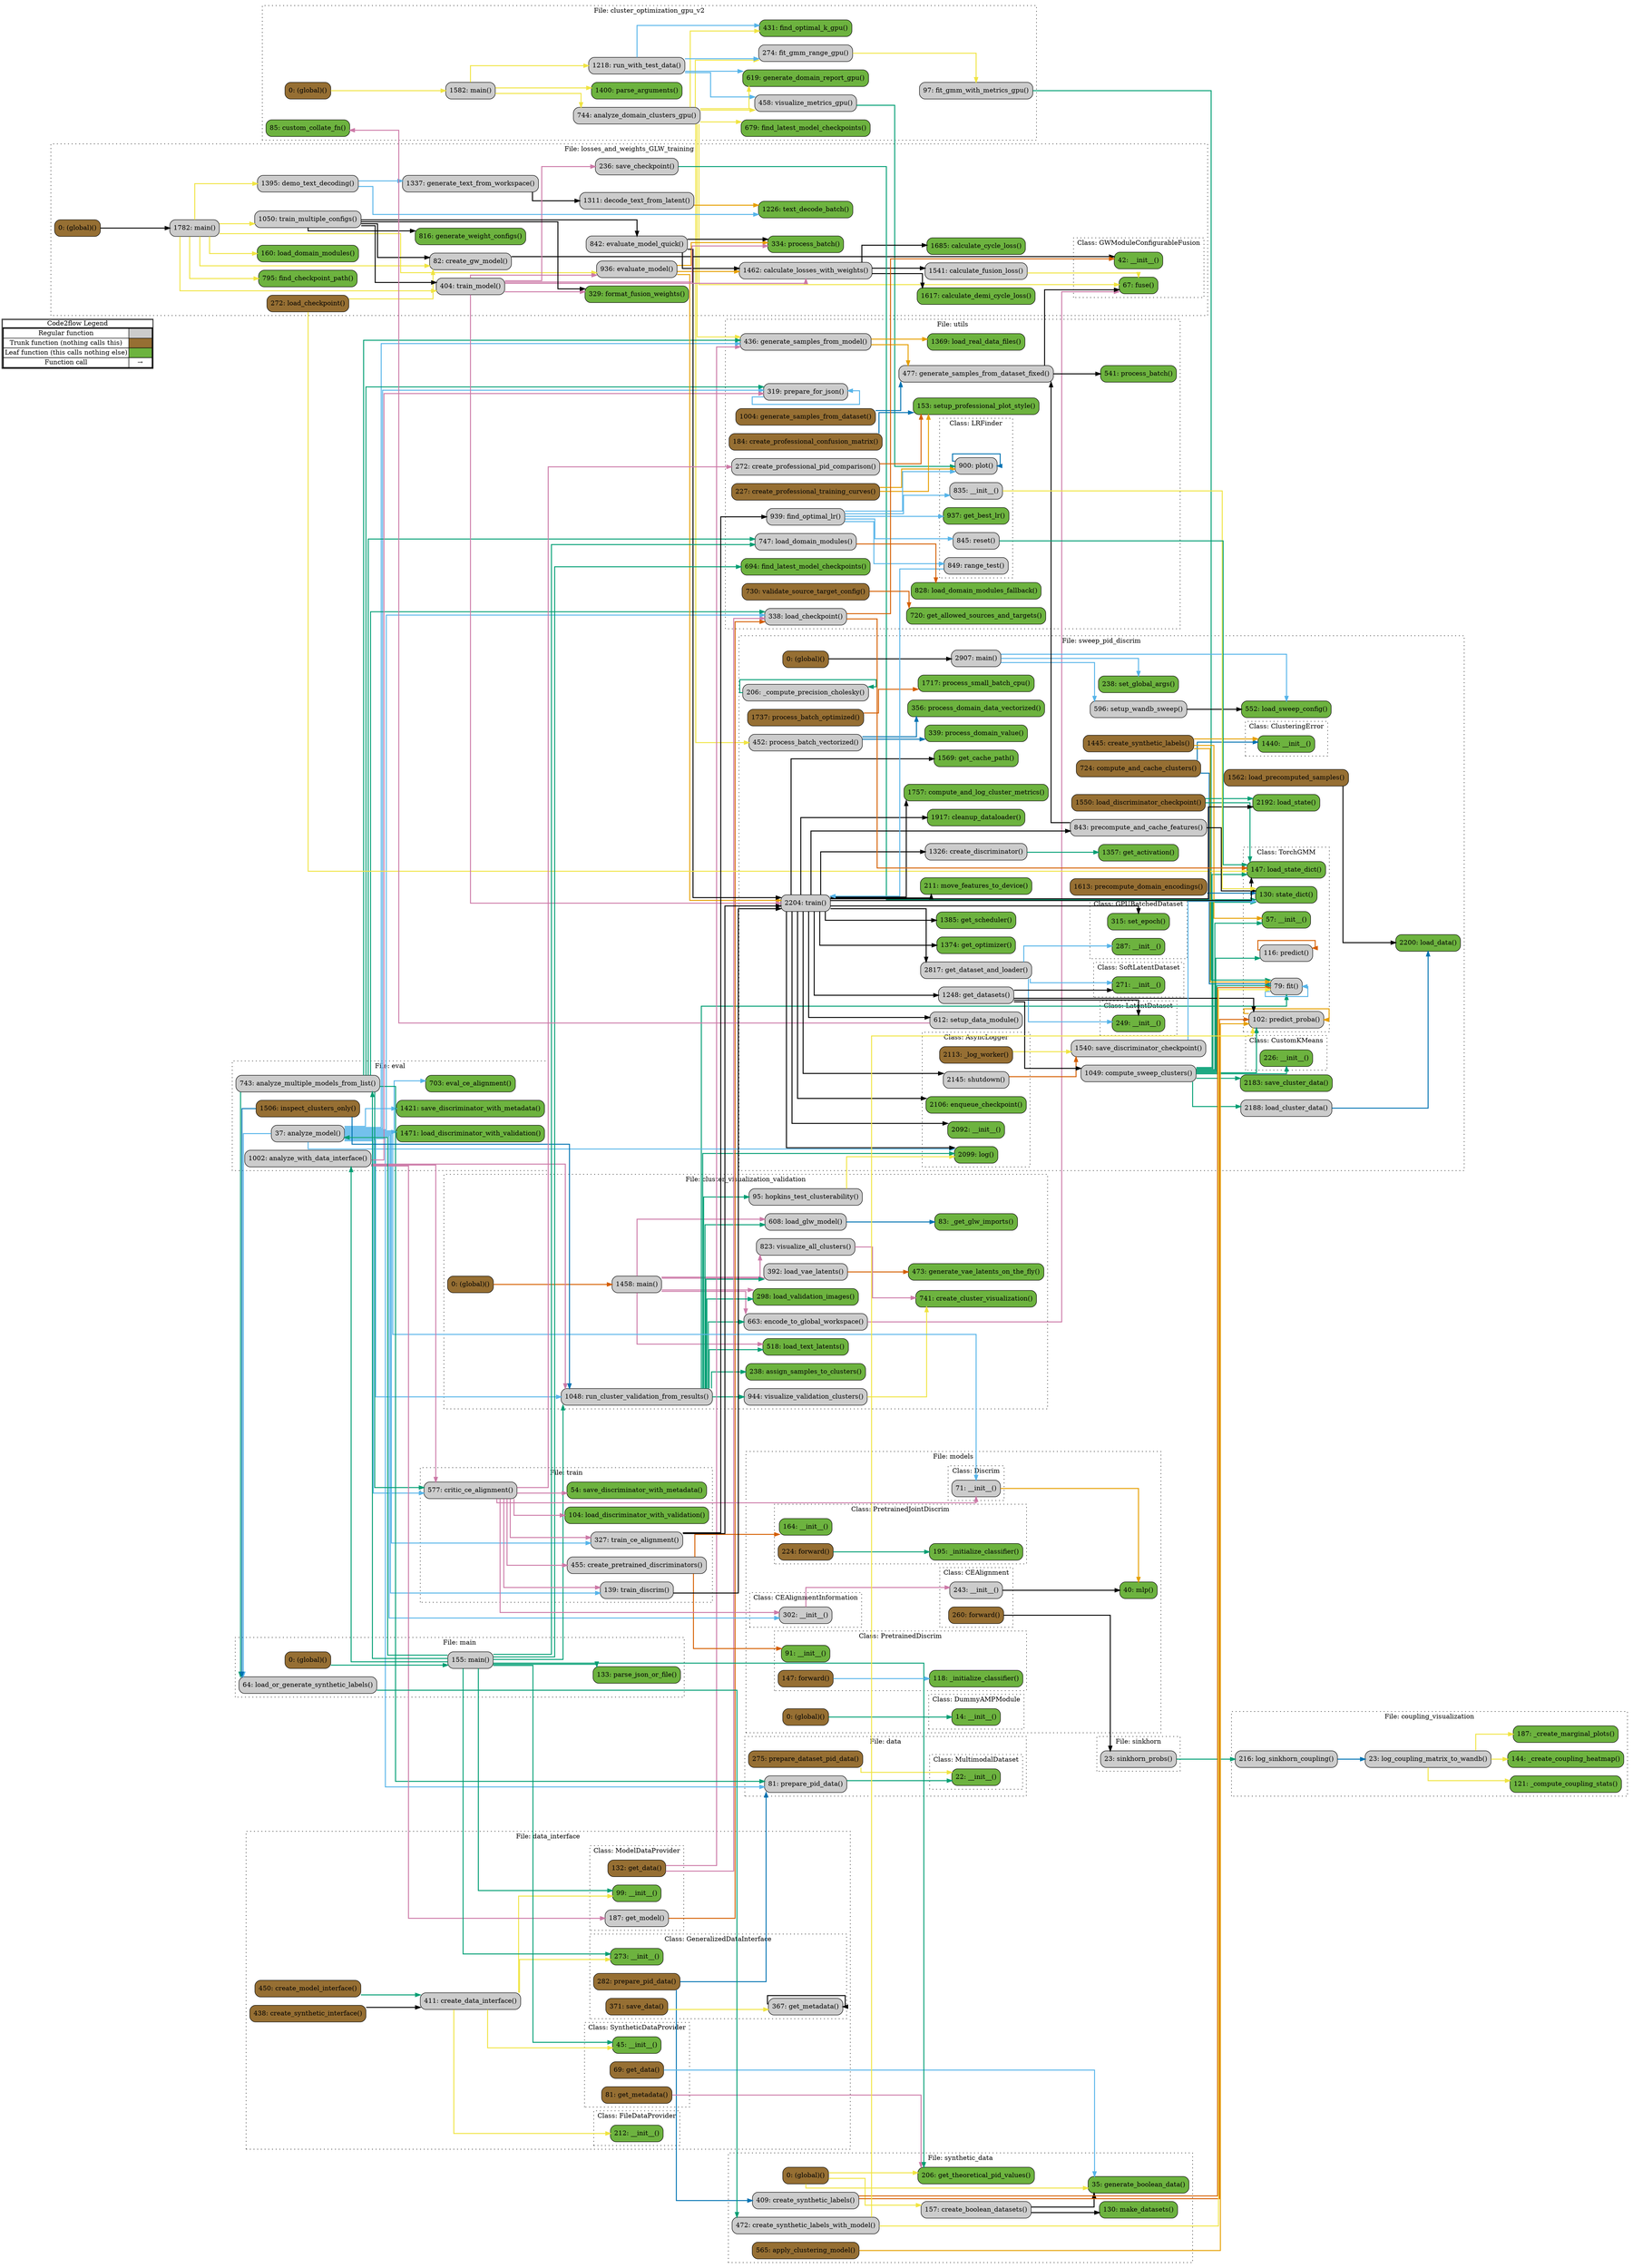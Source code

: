 digraph G {
concentrate=true;
splines="ortho";
rankdir="LR";
subgraph legend{
    rank = min;
    label = "legend";
    Legend [shape=none, margin=0, label = <
        <table cellspacing="0" cellpadding="0" border="1"><tr><td>Code2flow Legend</td></tr><tr><td>
        <table cellspacing="0">
        <tr><td>Regular function</td><td width="50px" bgcolor='#cccccc'></td></tr>
        <tr><td>Trunk function (nothing calls this)</td><td bgcolor='#966F33'></td></tr>
        <tr><td>Leaf function (this calls nothing else)</td><td bgcolor='#6db33f'></td></tr>
        <tr><td>Function call</td><td><font color='black'>&#8594;</font></td></tr>
        </table></td></tr></table>
        >];
}node_c7125d4c [label="0: (global)()" name="cluster_optimization_gpu_v2::(global)" shape="rect" style="rounded,filled" fillcolor="#966F33" ];
node_292dcadc [label="744: analyze_domain_clusters_gpu()" name="cluster_optimization_gpu_v2::analyze_domain_clusters_gpu" shape="rect" style="rounded,filled" fillcolor="#cccccc" ];
node_c01a8f78 [label="85: custom_collate_fn()" name="cluster_optimization_gpu_v2::custom_collate_fn" shape="rect" style="rounded,filled" fillcolor="#6db33f" ];
node_c94748e5 [label="679: find_latest_model_checkpoints()" name="cluster_optimization_gpu_v2::find_latest_model_checkpoints" shape="rect" style="rounded,filled" fillcolor="#6db33f" ];
node_689447ab [label="431: find_optimal_k_gpu()" name="cluster_optimization_gpu_v2::find_optimal_k_gpu" shape="rect" style="rounded,filled" fillcolor="#6db33f" ];
node_e7bea364 [label="274: fit_gmm_range_gpu()" name="cluster_optimization_gpu_v2::fit_gmm_range_gpu" shape="rect" style="rounded,filled" fillcolor="#cccccc" ];
node_5a352b5b [label="97: fit_gmm_with_metrics_gpu()" name="cluster_optimization_gpu_v2::fit_gmm_with_metrics_gpu" shape="rect" style="rounded,filled" fillcolor="#cccccc" ];
node_91c42c12 [label="619: generate_domain_report_gpu()" name="cluster_optimization_gpu_v2::generate_domain_report_gpu" shape="rect" style="rounded,filled" fillcolor="#6db33f" ];
node_4f3c51dc [label="1582: main()" name="cluster_optimization_gpu_v2::main" shape="rect" style="rounded,filled" fillcolor="#cccccc" ];
node_beae0abd [label="1400: parse_arguments()" name="cluster_optimization_gpu_v2::parse_arguments" shape="rect" style="rounded,filled" fillcolor="#6db33f" ];
node_fd03b1c2 [label="1218: run_with_test_data()" name="cluster_optimization_gpu_v2::run_with_test_data" shape="rect" style="rounded,filled" fillcolor="#cccccc" ];
node_bc60c91b [label="458: visualize_metrics_gpu()" name="cluster_optimization_gpu_v2::visualize_metrics_gpu" shape="rect" style="rounded,filled" fillcolor="#cccccc" ];
node_21757346 [label="0: (global)()" name="cluster_visualization_validation::(global)" shape="rect" style="rounded,filled" fillcolor="#966F33" ];
node_544b45b4 [label="83: _get_glw_imports()" name="cluster_visualization_validation::_get_glw_imports" shape="rect" style="rounded,filled" fillcolor="#6db33f" ];
node_3b61c233 [label="238: assign_samples_to_clusters()" name="cluster_visualization_validation::assign_samples_to_clusters" shape="rect" style="rounded,filled" fillcolor="#6db33f" ];
node_11cbd5e1 [label="741: create_cluster_visualization()" name="cluster_visualization_validation::create_cluster_visualization" shape="rect" style="rounded,filled" fillcolor="#6db33f" ];
node_c4b17ee7 [label="663: encode_to_global_workspace()" name="cluster_visualization_validation::encode_to_global_workspace" shape="rect" style="rounded,filled" fillcolor="#cccccc" ];
node_c0264e3f [label="473: generate_vae_latents_on_the_fly()" name="cluster_visualization_validation::generate_vae_latents_on_the_fly" shape="rect" style="rounded,filled" fillcolor="#6db33f" ];
node_5688f734 [label="95: hopkins_test_clusterability()" name="cluster_visualization_validation::hopkins_test_clusterability" shape="rect" style="rounded,filled" fillcolor="#cccccc" ];
node_83006945 [label="608: load_glw_model()" name="cluster_visualization_validation::load_glw_model" shape="rect" style="rounded,filled" fillcolor="#cccccc" ];
node_764a6461 [label="518: load_text_latents()" name="cluster_visualization_validation::load_text_latents" shape="rect" style="rounded,filled" fillcolor="#6db33f" ];
node_3309c98e [label="392: load_vae_latents()" name="cluster_visualization_validation::load_vae_latents" shape="rect" style="rounded,filled" fillcolor="#cccccc" ];
node_048d2e3a [label="298: load_validation_images()" name="cluster_visualization_validation::load_validation_images" shape="rect" style="rounded,filled" fillcolor="#6db33f" ];
node_4972a037 [label="1458: main()" name="cluster_visualization_validation::main" shape="rect" style="rounded,filled" fillcolor="#cccccc" ];
node_935cc233 [label="1048: run_cluster_validation_from_results()" name="cluster_visualization_validation::run_cluster_validation_from_results" shape="rect" style="rounded,filled" fillcolor="#cccccc" ];
node_f9a0441f [label="823: visualize_all_clusters()" name="cluster_visualization_validation::visualize_all_clusters" shape="rect" style="rounded,filled" fillcolor="#cccccc" ];
node_41441534 [label="944: visualize_validation_clusters()" name="cluster_visualization_validation::visualize_validation_clusters" shape="rect" style="rounded,filled" fillcolor="#cccccc" ];
node_7dcfb9f8 [label="121: _compute_coupling_stats()" name="coupling_visualization::_compute_coupling_stats" shape="rect" style="rounded,filled" fillcolor="#6db33f" ];
node_ead6522d [label="144: _create_coupling_heatmap()" name="coupling_visualization::_create_coupling_heatmap" shape="rect" style="rounded,filled" fillcolor="#6db33f" ];
node_d38b6407 [label="187: _create_marginal_plots()" name="coupling_visualization::_create_marginal_plots" shape="rect" style="rounded,filled" fillcolor="#6db33f" ];
node_4e693fe4 [label="23: log_coupling_matrix_to_wandb()" name="coupling_visualization::log_coupling_matrix_to_wandb" shape="rect" style="rounded,filled" fillcolor="#cccccc" ];
node_f9d2544d [label="216: log_sinkhorn_coupling()" name="coupling_visualization::log_sinkhorn_coupling" shape="rect" style="rounded,filled" fillcolor="#cccccc" ];
node_849ee8f2 [label="22: __init__()" name="data::MultimodalDataset.__init__" shape="rect" style="rounded,filled" fillcolor="#6db33f" ];
node_fc7036bc [label="275: prepare_dataset_pid_data()" name="data::prepare_dataset_pid_data" shape="rect" style="rounded,filled" fillcolor="#966F33" ];
node_b3960dbb [label="81: prepare_pid_data()" name="data::prepare_pid_data" shape="rect" style="rounded,filled" fillcolor="#cccccc" ];
node_01146dad [label="212: __init__()" name="data_interface::FileDataProvider.__init__" shape="rect" style="rounded,filled" fillcolor="#6db33f" ];
node_3ea2395e [label="273: __init__()" name="data_interface::GeneralizedDataInterface.__init__" shape="rect" style="rounded,filled" fillcolor="#6db33f" ];
node_f3b14b30 [label="367: get_metadata()" name="data_interface::GeneralizedDataInterface.get_metadata" shape="rect" style="rounded,filled" fillcolor="#cccccc" ];
node_a9a8bb7d [label="282: prepare_pid_data()" name="data_interface::GeneralizedDataInterface.prepare_pid_data" shape="rect" style="rounded,filled" fillcolor="#966F33" ];
node_5aaec824 [label="371: save_data()" name="data_interface::GeneralizedDataInterface.save_data" shape="rect" style="rounded,filled" fillcolor="#966F33" ];
node_fc89c43e [label="99: __init__()" name="data_interface::ModelDataProvider.__init__" shape="rect" style="rounded,filled" fillcolor="#6db33f" ];
node_46624a4f [label="132: get_data()" name="data_interface::ModelDataProvider.get_data" shape="rect" style="rounded,filled" fillcolor="#966F33" ];
node_0e70a43e [label="187: get_model()" name="data_interface::ModelDataProvider.get_model" shape="rect" style="rounded,filled" fillcolor="#cccccc" ];
node_6345b053 [label="45: __init__()" name="data_interface::SyntheticDataProvider.__init__" shape="rect" style="rounded,filled" fillcolor="#6db33f" ];
node_425e947a [label="69: get_data()" name="data_interface::SyntheticDataProvider.get_data" shape="rect" style="rounded,filled" fillcolor="#966F33" ];
node_14f921c7 [label="81: get_metadata()" name="data_interface::SyntheticDataProvider.get_metadata" shape="rect" style="rounded,filled" fillcolor="#966F33" ];
node_d239162c [label="411: create_data_interface()" name="data_interface::create_data_interface" shape="rect" style="rounded,filled" fillcolor="#cccccc" ];
node_e929310b [label="450: create_model_interface()" name="data_interface::create_model_interface" shape="rect" style="rounded,filled" fillcolor="#966F33" ];
node_3025e898 [label="438: create_synthetic_interface()" name="data_interface::create_synthetic_interface" shape="rect" style="rounded,filled" fillcolor="#966F33" ];
node_e860a282 [label="37: analyze_model()" name="eval::analyze_model" shape="rect" style="rounded,filled" fillcolor="#cccccc" ];
node_403ab6c3 [label="743: analyze_multiple_models_from_list()" name="eval::analyze_multiple_models_from_list" shape="rect" style="rounded,filled" fillcolor="#cccccc" ];
node_dbddc2ff [label="1002: analyze_with_data_interface()" name="eval::analyze_with_data_interface" shape="rect" style="rounded,filled" fillcolor="#cccccc" ];
node_13884301 [label="703: eval_ce_alignment()" name="eval::eval_ce_alignment" shape="rect" style="rounded,filled" fillcolor="#6db33f" ];
node_4901e1ed [label="1506: inspect_clusters_only()" name="eval::inspect_clusters_only" shape="rect" style="rounded,filled" fillcolor="#966F33" ];
node_113bd238 [label="1471: load_discriminator_with_validation()" name="eval::load_discriminator_with_validation" shape="rect" style="rounded,filled" fillcolor="#6db33f" ];
node_a634af4e [label="1421: save_discriminator_with_metadata()" name="eval::save_discriminator_with_metadata" shape="rect" style="rounded,filled" fillcolor="#6db33f" ];
node_002ac630 [label="0: (global)()" name="losses_and_weights_GLW_training::(global)" shape="rect" style="rounded,filled" fillcolor="#966F33" ];
node_e634f327 [label="42: __init__()" name="losses_and_weights_GLW_training::GWModuleConfigurableFusion.__init__" shape="rect" style="rounded,filled" fillcolor="#6db33f" ];
node_f6fd01be [label="67: fuse()" name="losses_and_weights_GLW_training::GWModuleConfigurableFusion.fuse" shape="rect" style="rounded,filled" fillcolor="#6db33f" ];
node_f3977856 [label="1685: calculate_cycle_loss()" name="losses_and_weights_GLW_training::calculate_cycle_loss" shape="rect" style="rounded,filled" fillcolor="#6db33f" ];
node_1a0b0aaa [label="1617: calculate_demi_cycle_loss()" name="losses_and_weights_GLW_training::calculate_demi_cycle_loss" shape="rect" style="rounded,filled" fillcolor="#6db33f" ];
node_95406a64 [label="1541: calculate_fusion_loss()" name="losses_and_weights_GLW_training::calculate_fusion_loss" shape="rect" style="rounded,filled" fillcolor="#cccccc" ];
node_34884318 [label="1462: calculate_losses_with_weights()" name="losses_and_weights_GLW_training::calculate_losses_with_weights" shape="rect" style="rounded,filled" fillcolor="#cccccc" ];
node_8de1bff0 [label="82: create_gw_model()" name="losses_and_weights_GLW_training::create_gw_model" shape="rect" style="rounded,filled" fillcolor="#cccccc" ];
node_ca1ccbc9 [label="1311: decode_text_from_latent()" name="losses_and_weights_GLW_training::decode_text_from_latent" shape="rect" style="rounded,filled" fillcolor="#cccccc" ];
node_a815b54a [label="1395: demo_text_decoding()" name="losses_and_weights_GLW_training::demo_text_decoding" shape="rect" style="rounded,filled" fillcolor="#cccccc" ];
node_0cca3029 [label="936: evaluate_model()" name="losses_and_weights_GLW_training::evaluate_model" shape="rect" style="rounded,filled" fillcolor="#cccccc" ];
node_cbd3e998 [label="842: evaluate_model_quick()" name="losses_and_weights_GLW_training::evaluate_model_quick" shape="rect" style="rounded,filled" fillcolor="#cccccc" ];
node_b8168c1c [label="795: find_checkpoint_path()" name="losses_and_weights_GLW_training::find_checkpoint_path" shape="rect" style="rounded,filled" fillcolor="#6db33f" ];
node_5886e5f7 [label="329: format_fusion_weights()" name="losses_and_weights_GLW_training::format_fusion_weights" shape="rect" style="rounded,filled" fillcolor="#6db33f" ];
node_ec7b0f18 [label="1337: generate_text_from_workspace()" name="losses_and_weights_GLW_training::generate_text_from_workspace" shape="rect" style="rounded,filled" fillcolor="#cccccc" ];
node_b05264fb [label="816: generate_weight_configs()" name="losses_and_weights_GLW_training::generate_weight_configs" shape="rect" style="rounded,filled" fillcolor="#6db33f" ];
node_5faa4584 [label="272: load_checkpoint()" name="losses_and_weights_GLW_training::load_checkpoint" shape="rect" style="rounded,filled" fillcolor="#966F33" ];
node_e52d94c1 [label="160: load_domain_modules()" name="losses_and_weights_GLW_training::load_domain_modules" shape="rect" style="rounded,filled" fillcolor="#6db33f" ];
node_b580505c [label="1782: main()" name="losses_and_weights_GLW_training::main" shape="rect" style="rounded,filled" fillcolor="#cccccc" ];
node_a86bc707 [label="334: process_batch()" name="losses_and_weights_GLW_training::process_batch" shape="rect" style="rounded,filled" fillcolor="#6db33f" ];
node_4bd2647b [label="236: save_checkpoint()" name="losses_and_weights_GLW_training::save_checkpoint" shape="rect" style="rounded,filled" fillcolor="#cccccc" ];
node_7fa8c020 [label="1226: text_decode_batch()" name="losses_and_weights_GLW_training::text_decode_batch" shape="rect" style="rounded,filled" fillcolor="#6db33f" ];
node_fa4ab1df [label="404: train_model()" name="losses_and_weights_GLW_training::train_model" shape="rect" style="rounded,filled" fillcolor="#cccccc" ];
node_3048ff68 [label="1050: train_multiple_configs()" name="losses_and_weights_GLW_training::train_multiple_configs" shape="rect" style="rounded,filled" fillcolor="#cccccc" ];
node_5949b613 [label="0: (global)()" name="main::(global)" shape="rect" style="rounded,filled" fillcolor="#966F33" ];
node_3de86f53 [label="64: load_or_generate_synthetic_labels()" name="main::load_or_generate_synthetic_labels" shape="rect" style="rounded,filled" fillcolor="#cccccc" ];
node_03c507ab [label="155: main()" name="main::main" shape="rect" style="rounded,filled" fillcolor="#cccccc" ];
node_3cb52ca6 [label="133: parse_json_or_file()" name="main::parse_json_or_file" shape="rect" style="rounded,filled" fillcolor="#6db33f" ];
node_9be4db2b [label="0: (global)()" name="models::(global)" shape="rect" style="rounded,filled" fillcolor="#966F33" ];
node_b6f260a8 [label="243: __init__()" name="models::CEAlignment.__init__" shape="rect" style="rounded,filled" fillcolor="#cccccc" ];
node_c4ee1118 [label="260: forward()" name="models::CEAlignment.forward" shape="rect" style="rounded,filled" fillcolor="#966F33" ];
node_fd80cc7f [label="302: __init__()" name="models::CEAlignmentInformation.__init__" shape="rect" style="rounded,filled" fillcolor="#cccccc" ];
node_7cb2b259 [label="71: __init__()" name="models::Discrim.__init__" shape="rect" style="rounded,filled" fillcolor="#cccccc" ];
node_5a7760d0 [label="14: __init__()" name="models::DummyAMPModule.__init__" shape="rect" style="rounded,filled" fillcolor="#6db33f" ];
node_69aa92ff [label="91: __init__()" name="models::PretrainedDiscrim.__init__" shape="rect" style="rounded,filled" fillcolor="#6db33f" ];
node_ee0320d8 [label="118: _initialize_classifier()" name="models::PretrainedDiscrim._initialize_classifier" shape="rect" style="rounded,filled" fillcolor="#6db33f" ];
node_51d14f0a [label="147: forward()" name="models::PretrainedDiscrim.forward" shape="rect" style="rounded,filled" fillcolor="#966F33" ];
node_86ab6914 [label="164: __init__()" name="models::PretrainedJointDiscrim.__init__" shape="rect" style="rounded,filled" fillcolor="#6db33f" ];
node_55370941 [label="195: _initialize_classifier()" name="models::PretrainedJointDiscrim._initialize_classifier" shape="rect" style="rounded,filled" fillcolor="#6db33f" ];
node_36d76e9b [label="224: forward()" name="models::PretrainedJointDiscrim.forward" shape="rect" style="rounded,filled" fillcolor="#966F33" ];
node_0731998b [label="40: mlp()" name="models::mlp" shape="rect" style="rounded,filled" fillcolor="#6db33f" ];
node_912a22eb [label="23: sinkhorn_probs()" name="sinkhorn::sinkhorn_probs" shape="rect" style="rounded,filled" fillcolor="#cccccc" ];
node_15ba8e48 [label="0: (global)()" name="sweep_pid_discrim::(global)" shape="rect" style="rounded,filled" fillcolor="#966F33" ];
node_6e6ae84b [label="2092: __init__()" name="sweep_pid_discrim::AsyncLogger.__init__" shape="rect" style="rounded,filled" fillcolor="#6db33f" ];
node_bf6a10b4 [label="2113: _log_worker()" name="sweep_pid_discrim::AsyncLogger._log_worker" shape="rect" style="rounded,filled" fillcolor="#966F33" ];
node_1f477189 [label="2106: enqueue_checkpoint()" name="sweep_pid_discrim::AsyncLogger.enqueue_checkpoint" shape="rect" style="rounded,filled" fillcolor="#6db33f" ];
node_129768f0 [label="2099: log()" name="sweep_pid_discrim::AsyncLogger.log" shape="rect" style="rounded,filled" fillcolor="#6db33f" ];
node_8eb84676 [label="2145: shutdown()" name="sweep_pid_discrim::AsyncLogger.shutdown" shape="rect" style="rounded,filled" fillcolor="#cccccc" ];
node_8f949edb [label="1440: __init__()" name="sweep_pid_discrim::ClusteringError.__init__" shape="rect" style="rounded,filled" fillcolor="#6db33f" ];
node_bc5695de [label="226: __init__()" name="sweep_pid_discrim::CustomKMeans.__init__" shape="rect" style="rounded,filled" fillcolor="#6db33f" ];
node_84a40815 [label="287: __init__()" name="sweep_pid_discrim::GPUBatchedDataset.__init__" shape="rect" style="rounded,filled" fillcolor="#6db33f" ];
node_c7e157f9 [label="315: set_epoch()" name="sweep_pid_discrim::GPUBatchedDataset.set_epoch" shape="rect" style="rounded,filled" fillcolor="#6db33f" ];
node_a8c8c795 [label="249: __init__()" name="sweep_pid_discrim::LatentDataset.__init__" shape="rect" style="rounded,filled" fillcolor="#6db33f" ];
node_b2663a2c [label="271: __init__()" name="sweep_pid_discrim::SoftLatentDataset.__init__" shape="rect" style="rounded,filled" fillcolor="#6db33f" ];
node_0396803e [label="57: __init__()" name="sweep_pid_discrim::TorchGMM.__init__" shape="rect" style="rounded,filled" fillcolor="#6db33f" ];
node_4fa6259a [label="79: fit()" name="sweep_pid_discrim::TorchGMM.fit" shape="rect" style="rounded,filled" fillcolor="#cccccc" ];
node_b9b4b01c [label="147: load_state_dict()" name="sweep_pid_discrim::TorchGMM.load_state_dict" shape="rect" style="rounded,filled" fillcolor="#6db33f" ];
node_ab1dd28e [label="116: predict()" name="sweep_pid_discrim::TorchGMM.predict" shape="rect" style="rounded,filled" fillcolor="#cccccc" ];
node_05341c39 [label="102: predict_proba()" name="sweep_pid_discrim::TorchGMM.predict_proba" shape="rect" style="rounded,filled" fillcolor="#cccccc" ];
node_2c246764 [label="130: state_dict()" name="sweep_pid_discrim::TorchGMM.state_dict" shape="rect" style="rounded,filled" fillcolor="#6db33f" ];
node_924e2573 [label="206: _compute_precision_cholesky()" name="sweep_pid_discrim::_compute_precision_cholesky" shape="rect" style="rounded,filled" fillcolor="#cccccc" ];
node_e88033bb [label="1917: cleanup_dataloader()" name="sweep_pid_discrim::cleanup_dataloader" shape="rect" style="rounded,filled" fillcolor="#6db33f" ];
node_2ef6e485 [label="724: compute_and_cache_clusters()" name="sweep_pid_discrim::compute_and_cache_clusters" shape="rect" style="rounded,filled" fillcolor="#966F33" ];
node_e73e3501 [label="1757: compute_and_log_cluster_metrics()" name="sweep_pid_discrim::compute_and_log_cluster_metrics" shape="rect" style="rounded,filled" fillcolor="#6db33f" ];
node_1089a7fb [label="1049: compute_sweep_clusters()" name="sweep_pid_discrim::compute_sweep_clusters" shape="rect" style="rounded,filled" fillcolor="#cccccc" ];
node_0640f2fb [label="1326: create_discriminator()" name="sweep_pid_discrim::create_discriminator" shape="rect" style="rounded,filled" fillcolor="#cccccc" ];
node_14a76519 [label="1445: create_synthetic_labels()" name="sweep_pid_discrim::create_synthetic_labels" shape="rect" style="rounded,filled" fillcolor="#966F33" ];
node_fd9146de [label="1357: get_activation()" name="sweep_pid_discrim::get_activation" shape="rect" style="rounded,filled" fillcolor="#6db33f" ];
node_c8a90291 [label="1569: get_cache_path()" name="sweep_pid_discrim::get_cache_path" shape="rect" style="rounded,filled" fillcolor="#6db33f" ];
node_1b61133a [label="2817: get_dataset_and_loader()" name="sweep_pid_discrim::get_dataset_and_loader" shape="rect" style="rounded,filled" fillcolor="#cccccc" ];
node_78bda368 [label="1248: get_datasets()" name="sweep_pid_discrim::get_datasets" shape="rect" style="rounded,filled" fillcolor="#cccccc" ];
node_321470e4 [label="1374: get_optimizer()" name="sweep_pid_discrim::get_optimizer" shape="rect" style="rounded,filled" fillcolor="#6db33f" ];
node_f87386fe [label="1385: get_scheduler()" name="sweep_pid_discrim::get_scheduler" shape="rect" style="rounded,filled" fillcolor="#6db33f" ];
node_5ac887cd [label="2188: load_cluster_data()" name="sweep_pid_discrim::load_cluster_data" shape="rect" style="rounded,filled" fillcolor="#cccccc" ];
node_5f428ea4 [label="2200: load_data()" name="sweep_pid_discrim::load_data" shape="rect" style="rounded,filled" fillcolor="#6db33f" ];
node_2e7c171b [label="1550: load_discriminator_checkpoint()" name="sweep_pid_discrim::load_discriminator_checkpoint" shape="rect" style="rounded,filled" fillcolor="#966F33" ];
node_cddd4518 [label="1562: load_precomputed_samples()" name="sweep_pid_discrim::load_precomputed_samples" shape="rect" style="rounded,filled" fillcolor="#966F33" ];
node_adc50139 [label="2192: load_state()" name="sweep_pid_discrim::load_state" shape="rect" style="rounded,filled" fillcolor="#6db33f" ];
node_e91d5072 [label="552: load_sweep_config()" name="sweep_pid_discrim::load_sweep_config" shape="rect" style="rounded,filled" fillcolor="#6db33f" ];
node_1b87fa2a [label="2907: main()" name="sweep_pid_discrim::main" shape="rect" style="rounded,filled" fillcolor="#cccccc" ];
node_3197b895 [label="211: move_features_to_device()" name="sweep_pid_discrim::move_features_to_device" shape="rect" style="rounded,filled" fillcolor="#6db33f" ];
node_2a75db40 [label="843: precompute_and_cache_features()" name="sweep_pid_discrim::precompute_and_cache_features" shape="rect" style="rounded,filled" fillcolor="#cccccc" ];
node_4544c2b5 [label="1613: precompute_domain_encodings()" name="sweep_pid_discrim::precompute_domain_encodings" shape="rect" style="rounded,filled" fillcolor="#966F33" ];
node_c512f266 [label="1737: process_batch_optimized()" name="sweep_pid_discrim::process_batch_optimized" shape="rect" style="rounded,filled" fillcolor="#966F33" ];
node_7a1fe895 [label="452: process_batch_vectorized()" name="sweep_pid_discrim::process_batch_vectorized" shape="rect" style="rounded,filled" fillcolor="#cccccc" ];
node_d0815d1b [label="356: process_domain_data_vectorized()" name="sweep_pid_discrim::process_domain_data_vectorized" shape="rect" style="rounded,filled" fillcolor="#6db33f" ];
node_95efdb1b [label="339: process_domain_value()" name="sweep_pid_discrim::process_domain_value" shape="rect" style="rounded,filled" fillcolor="#6db33f" ];
node_c74437c3 [label="1717: process_small_batch_cpu()" name="sweep_pid_discrim::process_small_batch_cpu" shape="rect" style="rounded,filled" fillcolor="#6db33f" ];
node_4cac4f25 [label="2183: save_cluster_data()" name="sweep_pid_discrim::save_cluster_data" shape="rect" style="rounded,filled" fillcolor="#6db33f" ];
node_f7a5aca2 [label="1540: save_discriminator_checkpoint()" name="sweep_pid_discrim::save_discriminator_checkpoint" shape="rect" style="rounded,filled" fillcolor="#cccccc" ];
node_9b7a3473 [label="238: set_global_args()" name="sweep_pid_discrim::set_global_args" shape="rect" style="rounded,filled" fillcolor="#6db33f" ];
node_7c1000df [label="612: setup_data_module()" name="sweep_pid_discrim::setup_data_module" shape="rect" style="rounded,filled" fillcolor="#cccccc" ];
node_093094e8 [label="596: setup_wandb_sweep()" name="sweep_pid_discrim::setup_wandb_sweep" shape="rect" style="rounded,filled" fillcolor="#cccccc" ];
node_e93fc2b8 [label="2204: train()" name="sweep_pid_discrim::train" shape="rect" style="rounded,filled" fillcolor="#cccccc" ];
node_9b6f046c [label="0: (global)()" name="synthetic_data::(global)" shape="rect" style="rounded,filled" fillcolor="#966F33" ];
node_a3d41f09 [label="565: apply_clustering_model()" name="synthetic_data::apply_clustering_model" shape="rect" style="rounded,filled" fillcolor="#966F33" ];
node_f0b7cf50 [label="157: create_boolean_datasets()" name="synthetic_data::create_boolean_datasets" shape="rect" style="rounded,filled" fillcolor="#cccccc" ];
node_09200d0e [label="409: create_synthetic_labels()" name="synthetic_data::create_synthetic_labels" shape="rect" style="rounded,filled" fillcolor="#cccccc" ];
node_af10d34c [label="472: create_synthetic_labels_with_model()" name="synthetic_data::create_synthetic_labels_with_model" shape="rect" style="rounded,filled" fillcolor="#cccccc" ];
node_2ae12993 [label="35: generate_boolean_data()" name="synthetic_data::generate_boolean_data" shape="rect" style="rounded,filled" fillcolor="#6db33f" ];
node_cb15147d [label="206: get_theoretical_pid_values()" name="synthetic_data::get_theoretical_pid_values" shape="rect" style="rounded,filled" fillcolor="#6db33f" ];
node_0f632571 [label="130: make_datasets()" name="synthetic_data::make_datasets" shape="rect" style="rounded,filled" fillcolor="#6db33f" ];
node_5ed57a7e [label="455: create_pretrained_discriminators()" name="train::create_pretrained_discriminators" shape="rect" style="rounded,filled" fillcolor="#cccccc" ];
node_c85c9177 [label="577: critic_ce_alignment()" name="train::critic_ce_alignment" shape="rect" style="rounded,filled" fillcolor="#cccccc" ];
node_7348491c [label="104: load_discriminator_with_validation()" name="train::load_discriminator_with_validation" shape="rect" style="rounded,filled" fillcolor="#6db33f" ];
node_0aa1180e [label="54: save_discriminator_with_metadata()" name="train::save_discriminator_with_metadata" shape="rect" style="rounded,filled" fillcolor="#6db33f" ];
node_85327728 [label="327: train_ce_alignment()" name="train::train_ce_alignment" shape="rect" style="rounded,filled" fillcolor="#cccccc" ];
node_4a277848 [label="139: train_discrim()" name="train::train_discrim" shape="rect" style="rounded,filled" fillcolor="#cccccc" ];
node_d6ee5f6c [label="835: __init__()" name="utils::LRFinder.__init__" shape="rect" style="rounded,filled" fillcolor="#cccccc" ];
node_c45b0150 [label="937: get_best_lr()" name="utils::LRFinder.get_best_lr" shape="rect" style="rounded,filled" fillcolor="#6db33f" ];
node_d1b01475 [label="900: plot()" name="utils::LRFinder.plot" shape="rect" style="rounded,filled" fillcolor="#cccccc" ];
node_6ee78e82 [label="849: range_test()" name="utils::LRFinder.range_test" shape="rect" style="rounded,filled" fillcolor="#cccccc" ];
node_6211e5fb [label="845: reset()" name="utils::LRFinder.reset" shape="rect" style="rounded,filled" fillcolor="#cccccc" ];
node_738c87fd [label="184: create_professional_confusion_matrix()" name="utils::create_professional_confusion_matrix" shape="rect" style="rounded,filled" fillcolor="#966F33" ];
node_682d793e [label="272: create_professional_pid_comparison()" name="utils::create_professional_pid_comparison" shape="rect" style="rounded,filled" fillcolor="#cccccc" ];
node_c3506981 [label="227: create_professional_training_curves()" name="utils::create_professional_training_curves" shape="rect" style="rounded,filled" fillcolor="#966F33" ];
node_c81da098 [label="694: find_latest_model_checkpoints()" name="utils::find_latest_model_checkpoints" shape="rect" style="rounded,filled" fillcolor="#6db33f" ];
node_6d245a9a [label="939: find_optimal_lr()" name="utils::find_optimal_lr" shape="rect" style="rounded,filled" fillcolor="#cccccc" ];
node_ed466a5d [label="1004: generate_samples_from_dataset()" name="utils::generate_samples_from_dataset" shape="rect" style="rounded,filled" fillcolor="#966F33" ];
node_1210c138 [label="477: generate_samples_from_dataset_fixed()" name="utils::generate_samples_from_dataset_fixed" shape="rect" style="rounded,filled" fillcolor="#cccccc" ];
node_16a9ff49 [label="436: generate_samples_from_model()" name="utils::generate_samples_from_model" shape="rect" style="rounded,filled" fillcolor="#cccccc" ];
node_e74a85af [label="720: get_allowed_sources_and_targets()" name="utils::get_allowed_sources_and_targets" shape="rect" style="rounded,filled" fillcolor="#6db33f" ];
node_998636a6 [label="338: load_checkpoint()" name="utils::load_checkpoint" shape="rect" style="rounded,filled" fillcolor="#cccccc" ];
node_2b120356 [label="747: load_domain_modules()" name="utils::load_domain_modules" shape="rect" style="rounded,filled" fillcolor="#cccccc" ];
node_07057175 [label="828: load_domain_modules_fallback()" name="utils::load_domain_modules_fallback" shape="rect" style="rounded,filled" fillcolor="#6db33f" ];
node_6b552b35 [label="1369: load_real_data_files()" name="utils::load_real_data_files" shape="rect" style="rounded,filled" fillcolor="#6db33f" ];
node_4e45ce2a [label="319: prepare_for_json()" name="utils::prepare_for_json" shape="rect" style="rounded,filled" fillcolor="#cccccc" ];
node_eff5cd49 [label="541: process_batch()" name="utils::process_batch" shape="rect" style="rounded,filled" fillcolor="#6db33f" ];
node_58c09095 [label="153: setup_professional_plot_style()" name="utils::setup_professional_plot_style" shape="rect" style="rounded,filled" fillcolor="#6db33f" ];
node_493f0aa6 [label="730: validate_source_target_config()" name="utils::validate_source_target_config" shape="rect" style="rounded,filled" fillcolor="#966F33" ];
node_c7125d4c -> node_4f3c51dc [color="#F0E442" penwidth="2"];
node_292dcadc -> node_c94748e5 [color="#F0E442" penwidth="2"];
node_292dcadc -> node_689447ab [color="#F0E442" penwidth="2"];
node_292dcadc -> node_e7bea364 [color="#F0E442" penwidth="2"];
node_292dcadc -> node_91c42c12 [color="#F0E442" penwidth="2"];
node_292dcadc -> node_bc60c91b [color="#F0E442" penwidth="2"];
node_292dcadc -> node_f6fd01be [color="#F0E442" penwidth="2"];
node_292dcadc -> node_7a1fe895 [color="#F0E442" penwidth="2"];
node_292dcadc -> node_16a9ff49 [color="#F0E442" penwidth="2"];
node_e7bea364 -> node_5a352b5b [color="#F0E442" penwidth="2"];
node_5a352b5b -> node_4fa6259a [color="#009E73" penwidth="2"];
node_4f3c51dc -> node_292dcadc [color="#F0E442" penwidth="2"];
node_4f3c51dc -> node_beae0abd [color="#F0E442" penwidth="2"];
node_4f3c51dc -> node_fd03b1c2 [color="#F0E442" penwidth="2"];
node_fd03b1c2 -> node_689447ab [color="#56B4E9" penwidth="2"];
node_fd03b1c2 -> node_e7bea364 [color="#56B4E9" penwidth="2"];
node_fd03b1c2 -> node_91c42c12 [color="#56B4E9" penwidth="2"];
node_fd03b1c2 -> node_bc60c91b [color="#56B4E9" penwidth="2"];
node_bc60c91b -> node_d1b01475 [color="#009E73" penwidth="2"];
node_bc60c91b -> node_d1b01475 [color="#009E73" penwidth="2"];
node_21757346 -> node_4972a037 [color="#D55E00" penwidth="2"];
node_c4b17ee7 -> node_f6fd01be [color="#CC79A7" penwidth="2"];
node_5688f734 -> node_129768f0 [color="#F0E442" penwidth="2"];
node_5688f734 -> node_129768f0 [color="#F0E442" penwidth="2"];
node_83006945 -> node_544b45b4 [color="#0072B2" penwidth="2"];
node_3309c98e -> node_c0264e3f [color="#D55E00" penwidth="2"];
node_4972a037 -> node_c4b17ee7 [color="#CC79A7" penwidth="2"];
node_4972a037 -> node_83006945 [color="#CC79A7" penwidth="2"];
node_4972a037 -> node_764a6461 [color="#CC79A7" penwidth="2"];
node_4972a037 -> node_3309c98e [color="#CC79A7" penwidth="2"];
node_4972a037 -> node_048d2e3a [color="#CC79A7" penwidth="2"];
node_4972a037 -> node_f9a0441f [color="#CC79A7" penwidth="2"];
node_935cc233 -> node_3b61c233 [color="#009E73" penwidth="2"];
node_935cc233 -> node_c4b17ee7 [color="#009E73" penwidth="2"];
node_935cc233 -> node_5688f734 [color="#009E73" penwidth="2"];
node_935cc233 -> node_5688f734 [color="#009E73" penwidth="2"];
node_935cc233 -> node_83006945 [color="#009E73" penwidth="2"];
node_935cc233 -> node_764a6461 [color="#009E73" penwidth="2"];
node_935cc233 -> node_3309c98e [color="#009E73" penwidth="2"];
node_935cc233 -> node_048d2e3a [color="#009E73" penwidth="2"];
node_935cc233 -> node_41441534 [color="#009E73" penwidth="2"];
node_935cc233 -> node_129768f0 [color="#009E73" penwidth="2"];
node_935cc233 -> node_4fa6259a [color="#009E73" penwidth="2"];
node_935cc233 -> node_4fa6259a [color="#009E73" penwidth="2"];
node_935cc233 -> node_4fa6259a [color="#009E73" penwidth="2"];
node_935cc233 -> node_4fa6259a [color="#009E73" penwidth="2"];
node_f9a0441f -> node_11cbd5e1 [color="#CC79A7" penwidth="2"];
node_41441534 -> node_11cbd5e1 [color="#F0E442" penwidth="2"];
node_4e693fe4 -> node_7dcfb9f8 [color="#F0E442" penwidth="2"];
node_4e693fe4 -> node_ead6522d [color="#F0E442" penwidth="2"];
node_4e693fe4 -> node_d38b6407 [color="#F0E442" penwidth="2"];
node_f9d2544d -> node_4e693fe4 [color="#0072B2" penwidth="2"];
node_fc7036bc -> node_849ee8f2 [color="#F0E442" penwidth="2"];
node_fc7036bc -> node_849ee8f2 [color="#F0E442" penwidth="2"];
node_b3960dbb -> node_849ee8f2 [color="#009E73" penwidth="2"];
node_b3960dbb -> node_849ee8f2 [color="#009E73" penwidth="2"];
node_f3b14b30 -> node_f3b14b30 [color="#000000" penwidth="2"];
node_a9a8bb7d -> node_b3960dbb [color="#0072B2" penwidth="2"];
node_a9a8bb7d -> node_09200d0e [color="#0072B2" penwidth="2"];
node_5aaec824 -> node_f3b14b30 [color="#F0E442" penwidth="2"];
node_46624a4f -> node_16a9ff49 [color="#CC79A7" penwidth="2"];
node_46624a4f -> node_998636a6 [color="#CC79A7" penwidth="2"];
node_0e70a43e -> node_998636a6 [color="#D55E00" penwidth="2"];
node_425e947a -> node_2ae12993 [color="#56B4E9" penwidth="2"];
node_14f921c7 -> node_cb15147d [color="#CC79A7" penwidth="2"];
node_d239162c -> node_01146dad [color="#F0E442" penwidth="2"];
node_d239162c -> node_3ea2395e [color="#F0E442" penwidth="2"];
node_d239162c -> node_fc89c43e [color="#F0E442" penwidth="2"];
node_d239162c -> node_6345b053 [color="#F0E442" penwidth="2"];
node_e929310b -> node_d239162c [color="#009E73" penwidth="2"];
node_3025e898 -> node_d239162c [color="#000000" penwidth="2"];
node_e860a282 -> node_935cc233 [color="#56B4E9" penwidth="2"];
node_e860a282 -> node_b3960dbb [color="#56B4E9" penwidth="2"];
node_e860a282 -> node_13884301 [color="#56B4E9" penwidth="2"];
node_e860a282 -> node_113bd238 [color="#56B4E9" penwidth="2"];
node_e860a282 -> node_113bd238 [color="#56B4E9" penwidth="2"];
node_e860a282 -> node_113bd238 [color="#56B4E9" penwidth="2"];
node_e860a282 -> node_a634af4e [color="#56B4E9" penwidth="2"];
node_e860a282 -> node_a634af4e [color="#56B4E9" penwidth="2"];
node_e860a282 -> node_a634af4e [color="#56B4E9" penwidth="2"];
node_e860a282 -> node_3de86f53 [color="#56B4E9" penwidth="2"];
node_e860a282 -> node_3de86f53 [color="#56B4E9" penwidth="2"];
node_e860a282 -> node_fd80cc7f [color="#56B4E9" penwidth="2"];
node_e860a282 -> node_7cb2b259 [color="#56B4E9" penwidth="2"];
node_e860a282 -> node_7cb2b259 [color="#56B4E9" penwidth="2"];
node_e860a282 -> node_7cb2b259 [color="#56B4E9" penwidth="2"];
node_e860a282 -> node_129768f0 [color="#56B4E9" penwidth="2"];
node_e860a282 -> node_c85c9177 [color="#56B4E9" penwidth="2"];
node_e860a282 -> node_85327728 [color="#56B4E9" penwidth="2"];
node_e860a282 -> node_4a277848 [color="#56B4E9" penwidth="2"];
node_e860a282 -> node_4a277848 [color="#56B4E9" penwidth="2"];
node_e860a282 -> node_4a277848 [color="#56B4E9" penwidth="2"];
node_e860a282 -> node_16a9ff49 [color="#56B4E9" penwidth="2"];
node_e860a282 -> node_998636a6 [color="#56B4E9" penwidth="2"];
node_e860a282 -> node_4e45ce2a [color="#56B4E9" penwidth="2"];
node_e860a282 -> node_4e45ce2a [color="#56B4E9" penwidth="2"];
node_403ab6c3 -> node_b3960dbb [color="#009E73" penwidth="2"];
node_403ab6c3 -> node_3de86f53 [color="#009E73" penwidth="2"];
node_403ab6c3 -> node_c85c9177 [color="#009E73" penwidth="2"];
node_403ab6c3 -> node_16a9ff49 [color="#009E73" penwidth="2"];
node_403ab6c3 -> node_998636a6 [color="#009E73" penwidth="2"];
node_403ab6c3 -> node_2b120356 [color="#009E73" penwidth="2"];
node_403ab6c3 -> node_4e45ce2a [color="#009E73" penwidth="2"];
node_dbddc2ff -> node_935cc233 [color="#CC79A7" penwidth="2"];
node_dbddc2ff -> node_0e70a43e [color="#CC79A7" penwidth="2"];
node_dbddc2ff -> node_c85c9177 [color="#CC79A7" penwidth="2"];
node_dbddc2ff -> node_4e45ce2a [color="#CC79A7" penwidth="2"];
node_4901e1ed -> node_935cc233 [color="#0072B2" penwidth="2"];
node_4901e1ed -> node_3de86f53 [color="#0072B2" penwidth="2"];
node_002ac630 -> node_b580505c [color="#000000" penwidth="2"];
node_95406a64 -> node_f6fd01be [color="#F0E442" penwidth="2"];
node_34884318 -> node_f3977856 [color="#000000" penwidth="2"];
node_34884318 -> node_1a0b0aaa [color="#000000" penwidth="2"];
node_34884318 -> node_95406a64 [color="#000000" penwidth="2"];
node_8de1bff0 -> node_e634f327 [color="#000000" penwidth="2"];
node_ca1ccbc9 -> node_7fa8c020 [color="#E69F00" penwidth="2"];
node_a815b54a -> node_ec7b0f18 [color="#56B4E9" penwidth="2"];
node_a815b54a -> node_7fa8c020 [color="#56B4E9" penwidth="2"];
node_0cca3029 -> node_34884318 [color="#E69F00" penwidth="2"];
node_0cca3029 -> node_a86bc707 [color="#E69F00" penwidth="2"];
node_0cca3029 -> node_e93fc2b8 [color="#E69F00" penwidth="2"];
node_cbd3e998 -> node_34884318 [color="#000000" penwidth="2"];
node_cbd3e998 -> node_a86bc707 [color="#000000" penwidth="2"];
node_cbd3e998 -> node_e93fc2b8 [color="#000000" penwidth="2"];
node_ec7b0f18 -> node_ca1ccbc9 [color="#000000" penwidth="2"];
node_5faa4584 -> node_8de1bff0 [color="#F0E442" penwidth="2"];
node_5faa4584 -> node_b9b4b01c [color="#F0E442" penwidth="2"];
node_b580505c -> node_8de1bff0 [color="#F0E442" penwidth="2"];
node_b580505c -> node_a815b54a [color="#F0E442" penwidth="2"];
node_b580505c -> node_0cca3029 [color="#F0E442" penwidth="2"];
node_b580505c -> node_b8168c1c [color="#F0E442" penwidth="2"];
node_b580505c -> node_e52d94c1 [color="#F0E442" penwidth="2"];
node_b580505c -> node_fa4ab1df [color="#F0E442" penwidth="2"];
node_b580505c -> node_3048ff68 [color="#F0E442" penwidth="2"];
node_4bd2647b -> node_2c246764 [color="#009E73" penwidth="2"];
node_4bd2647b -> node_2c246764 [color="#009E73" penwidth="2"];
node_fa4ab1df -> node_34884318 [color="#CC79A7" penwidth="2"];
node_fa4ab1df -> node_0cca3029 [color="#CC79A7" penwidth="2"];
node_fa4ab1df -> node_5886e5f7 [color="#CC79A7" penwidth="2"];
node_fa4ab1df -> node_5886e5f7 [color="#CC79A7" penwidth="2"];
node_fa4ab1df -> node_5886e5f7 [color="#CC79A7" penwidth="2"];
node_fa4ab1df -> node_a86bc707 [color="#CC79A7" penwidth="2"];
node_fa4ab1df -> node_4bd2647b [color="#CC79A7" penwidth="2"];
node_fa4ab1df -> node_4bd2647b [color="#CC79A7" penwidth="2"];
node_fa4ab1df -> node_e93fc2b8 [color="#CC79A7" penwidth="2"];
node_3048ff68 -> node_8de1bff0 [color="#000000" penwidth="2"];
node_3048ff68 -> node_cbd3e998 [color="#000000" penwidth="2"];
node_3048ff68 -> node_5886e5f7 [color="#000000" penwidth="2"];
node_3048ff68 -> node_b05264fb [color="#000000" penwidth="2"];
node_3048ff68 -> node_fa4ab1df [color="#000000" penwidth="2"];
node_5949b613 -> node_03c507ab [color="#009E73" penwidth="2"];
node_3de86f53 -> node_af10d34c [color="#009E73" penwidth="2"];
node_03c507ab -> node_935cc233 [color="#009E73" penwidth="2"];
node_03c507ab -> node_3ea2395e [color="#009E73" penwidth="2"];
node_03c507ab -> node_3ea2395e [color="#009E73" penwidth="2"];
node_03c507ab -> node_fc89c43e [color="#009E73" penwidth="2"];
node_03c507ab -> node_6345b053 [color="#009E73" penwidth="2"];
node_03c507ab -> node_e860a282 [color="#009E73" penwidth="2"];
node_03c507ab -> node_403ab6c3 [color="#009E73" penwidth="2"];
node_03c507ab -> node_dbddc2ff [color="#009E73" penwidth="2"];
node_03c507ab -> node_dbddc2ff [color="#009E73" penwidth="2"];
node_03c507ab -> node_3cb52ca6 [color="#009E73" penwidth="2"];
node_03c507ab -> node_3cb52ca6 [color="#009E73" penwidth="2"];
node_03c507ab -> node_cb15147d [color="#009E73" penwidth="2"];
node_03c507ab -> node_c81da098 [color="#009E73" penwidth="2"];
node_03c507ab -> node_2b120356 [color="#009E73" penwidth="2"];
node_9be4db2b -> node_5a7760d0 [color="#009E73" penwidth="2"];
node_b6f260a8 -> node_0731998b [color="#000000" penwidth="2"];
node_b6f260a8 -> node_0731998b [color="#000000" penwidth="2"];
node_c4ee1118 -> node_912a22eb [color="#000000" penwidth="2"];
node_fd80cc7f -> node_b6f260a8 [color="#CC79A7" penwidth="2"];
node_7cb2b259 -> node_0731998b [color="#E69F00" penwidth="2"];
node_51d14f0a -> node_ee0320d8 [color="#56B4E9" penwidth="2"];
node_36d76e9b -> node_55370941 [color="#009E73" penwidth="2"];
node_912a22eb -> node_f9d2544d [color="#009E73" penwidth="2"];
node_912a22eb -> node_f9d2544d [color="#009E73" penwidth="2"];
node_15ba8e48 -> node_1b87fa2a [color="#000000" penwidth="2"];
node_bf6a10b4 -> node_f7a5aca2 [color="#F0E442" penwidth="2"];
node_8eb84676 -> node_f7a5aca2 [color="#D55E00" penwidth="2"];
node_4fa6259a -> node_4fa6259a [color="#56B4E9" penwidth="2"];
node_ab1dd28e -> node_ab1dd28e [color="#D55E00" penwidth="2"];
node_05341c39 -> node_05341c39 [color="#E69F00" penwidth="2"];
node_924e2573 -> node_924e2573 [color="#009E73" penwidth="2"];
node_2ef6e485 -> node_8f949edb [color="#0072B2" penwidth="2"];
node_2ef6e485 -> node_8f949edb [color="#0072B2" penwidth="2"];
node_2ef6e485 -> node_8f949edb [color="#0072B2" penwidth="2"];
node_2ef6e485 -> node_4fa6259a [color="#0072B2" penwidth="2"];
node_2ef6e485 -> node_4fa6259a [color="#0072B2" penwidth="2"];
node_1089a7fb -> node_bc5695de [color="#009E73" penwidth="2"];
node_1089a7fb -> node_bc5695de [color="#009E73" penwidth="2"];
node_1089a7fb -> node_0396803e [color="#009E73" penwidth="2"];
node_1089a7fb -> node_0396803e [color="#009E73" penwidth="2"];
node_1089a7fb -> node_4fa6259a [color="#009E73" penwidth="2"];
node_1089a7fb -> node_4fa6259a [color="#009E73" penwidth="2"];
node_1089a7fb -> node_b9b4b01c [color="#009E73" penwidth="2"];
node_1089a7fb -> node_ab1dd28e [color="#009E73" penwidth="2"];
node_1089a7fb -> node_05341c39 [color="#009E73" penwidth="2"];
node_1089a7fb -> node_05341c39 [color="#009E73" penwidth="2"];
node_1089a7fb -> node_2c246764 [color="#009E73" penwidth="2"];
node_1089a7fb -> node_5ac887cd [color="#009E73" penwidth="2"];
node_1089a7fb -> node_4cac4f25 [color="#009E73" penwidth="2"];
node_1089a7fb -> node_4cac4f25 [color="#009E73" penwidth="2"];
node_0640f2fb -> node_fd9146de [color="#009E73" penwidth="2"];
node_14a76519 -> node_8f949edb [color="#E69F00" penwidth="2"];
node_14a76519 -> node_8f949edb [color="#E69F00" penwidth="2"];
node_14a76519 -> node_8f949edb [color="#E69F00" penwidth="2"];
node_14a76519 -> node_8f949edb [color="#E69F00" penwidth="2"];
node_14a76519 -> node_0396803e [color="#E69F00" penwidth="2"];
node_14a76519 -> node_4fa6259a [color="#E69F00" penwidth="2"];
node_1b61133a -> node_84a40815 [color="#56B4E9" penwidth="2"];
node_1b61133a -> node_a8c8c795 [color="#56B4E9" penwidth="2"];
node_1b61133a -> node_b2663a2c [color="#56B4E9" penwidth="2"];
node_78bda368 -> node_a8c8c795 [color="#000000" penwidth="2"];
node_78bda368 -> node_b2663a2c [color="#000000" penwidth="2"];
node_78bda368 -> node_05341c39 [color="#000000" penwidth="2"];
node_78bda368 -> node_1089a7fb [color="#000000" penwidth="2"];
node_5ac887cd -> node_5f428ea4 [color="#0072B2" penwidth="2"];
node_2e7c171b -> node_b9b4b01c [color="#009E73" penwidth="2"];
node_2e7c171b -> node_b9b4b01c [color="#009E73" penwidth="2"];
node_2e7c171b -> node_adc50139 [color="#009E73" penwidth="2"];
node_cddd4518 -> node_5f428ea4 [color="#000000" penwidth="2"];
node_1b87fa2a -> node_e91d5072 [color="#56B4E9" penwidth="2"];
node_1b87fa2a -> node_9b7a3473 [color="#56B4E9" penwidth="2"];
node_1b87fa2a -> node_093094e8 [color="#56B4E9" penwidth="2"];
node_2a75db40 -> node_2c246764 [color="#000000" penwidth="2"];
node_2a75db40 -> node_2c246764 [color="#000000" penwidth="2"];
node_2a75db40 -> node_1210c138 [color="#000000" penwidth="2"];
node_4544c2b5 -> node_2c246764 [color="#0072B2" penwidth="2"];
node_c512f266 -> node_c74437c3 [color="#D55E00" penwidth="2"];
node_7a1fe895 -> node_d0815d1b [color="#0072B2" penwidth="2"];
node_7a1fe895 -> node_d0815d1b [color="#0072B2" penwidth="2"];
node_7a1fe895 -> node_95efdb1b [color="#0072B2" penwidth="2"];
node_7a1fe895 -> node_95efdb1b [color="#0072B2" penwidth="2"];
node_7a1fe895 -> node_95efdb1b [color="#0072B2" penwidth="2"];
node_7a1fe895 -> node_95efdb1b [color="#0072B2" penwidth="2"];
node_7a1fe895 -> node_95efdb1b [color="#0072B2" penwidth="2"];
node_7a1fe895 -> node_95efdb1b [color="#0072B2" penwidth="2"];
node_f7a5aca2 -> node_2c246764 [color="#56B4E9" penwidth="2"];
node_f7a5aca2 -> node_2c246764 [color="#56B4E9" penwidth="2"];
node_7c1000df -> node_c01a8f78 [color="#CC79A7" penwidth="2"];
node_093094e8 -> node_e91d5072 [color="#000000" penwidth="2"];
node_e93fc2b8 -> node_6e6ae84b [color="#000000" penwidth="2"];
node_e93fc2b8 -> node_1f477189 [color="#000000" penwidth="2"];
node_e93fc2b8 -> node_129768f0 [color="#000000" penwidth="2"];
node_e93fc2b8 -> node_129768f0 [color="#000000" penwidth="2"];
node_e93fc2b8 -> node_8eb84676 [color="#000000" penwidth="2"];
node_e93fc2b8 -> node_8eb84676 [color="#000000" penwidth="2"];
node_e93fc2b8 -> node_c7e157f9 [color="#000000" penwidth="2"];
node_e93fc2b8 -> node_b9b4b01c [color="#000000" penwidth="2"];
node_e93fc2b8 -> node_b9b4b01c [color="#000000" penwidth="2"];
node_e93fc2b8 -> node_e88033bb [color="#000000" penwidth="2"];
node_e93fc2b8 -> node_e88033bb [color="#000000" penwidth="2"];
node_e93fc2b8 -> node_e88033bb [color="#000000" penwidth="2"];
node_e93fc2b8 -> node_e88033bb [color="#000000" penwidth="2"];
node_e93fc2b8 -> node_e88033bb [color="#000000" penwidth="2"];
node_e93fc2b8 -> node_e88033bb [color="#000000" penwidth="2"];
node_e93fc2b8 -> node_e73e3501 [color="#000000" penwidth="2"];
node_e93fc2b8 -> node_0640f2fb [color="#000000" penwidth="2"];
node_e93fc2b8 -> node_0640f2fb [color="#000000" penwidth="2"];
node_e93fc2b8 -> node_0640f2fb [color="#000000" penwidth="2"];
node_e93fc2b8 -> node_c8a90291 [color="#000000" penwidth="2"];
node_e93fc2b8 -> node_1b61133a [color="#000000" penwidth="2"];
node_e93fc2b8 -> node_1b61133a [color="#000000" penwidth="2"];
node_e93fc2b8 -> node_1b61133a [color="#000000" penwidth="2"];
node_e93fc2b8 -> node_78bda368 [color="#000000" penwidth="2"];
node_e93fc2b8 -> node_321470e4 [color="#000000" penwidth="2"];
node_e93fc2b8 -> node_321470e4 [color="#000000" penwidth="2"];
node_e93fc2b8 -> node_321470e4 [color="#000000" penwidth="2"];
node_e93fc2b8 -> node_f87386fe [color="#000000" penwidth="2"];
node_e93fc2b8 -> node_f87386fe [color="#000000" penwidth="2"];
node_e93fc2b8 -> node_f87386fe [color="#000000" penwidth="2"];
node_e93fc2b8 -> node_adc50139 [color="#000000" penwidth="2"];
node_e93fc2b8 -> node_adc50139 [color="#000000" penwidth="2"];
node_e93fc2b8 -> node_3197b895 [color="#000000" penwidth="2"];
node_e93fc2b8 -> node_2a75db40 [color="#000000" penwidth="2"];
node_e93fc2b8 -> node_7c1000df [color="#000000" penwidth="2"];
node_9b6f046c -> node_f0b7cf50 [color="#F0E442" penwidth="2"];
node_9b6f046c -> node_2ae12993 [color="#F0E442" penwidth="2"];
node_9b6f046c -> node_cb15147d [color="#F0E442" penwidth="2"];
node_a3d41f09 -> node_05341c39 [color="#E69F00" penwidth="2"];
node_f0b7cf50 -> node_2ae12993 [color="#000000" penwidth="2"];
node_f0b7cf50 -> node_0f632571 [color="#000000" penwidth="2"];
node_09200d0e -> node_4fa6259a [color="#D55E00" penwidth="2"];
node_09200d0e -> node_05341c39 [color="#D55E00" penwidth="2"];
node_af10d34c -> node_4fa6259a [color="#F0E442" penwidth="2"];
node_af10d34c -> node_05341c39 [color="#F0E442" penwidth="2"];
node_5ed57a7e -> node_69aa92ff [color="#D55E00" penwidth="2"];
node_5ed57a7e -> node_69aa92ff [color="#D55E00" penwidth="2"];
node_5ed57a7e -> node_86ab6914 [color="#D55E00" penwidth="2"];
node_c85c9177 -> node_fd80cc7f [color="#CC79A7" penwidth="2"];
node_c85c9177 -> node_7cb2b259 [color="#CC79A7" penwidth="2"];
node_c85c9177 -> node_7cb2b259 [color="#CC79A7" penwidth="2"];
node_c85c9177 -> node_7cb2b259 [color="#CC79A7" penwidth="2"];
node_c85c9177 -> node_5ed57a7e [color="#CC79A7" penwidth="2"];
node_c85c9177 -> node_7348491c [color="#CC79A7" penwidth="2"];
node_c85c9177 -> node_7348491c [color="#CC79A7" penwidth="2"];
node_c85c9177 -> node_7348491c [color="#CC79A7" penwidth="2"];
node_c85c9177 -> node_0aa1180e [color="#CC79A7" penwidth="2"];
node_c85c9177 -> node_0aa1180e [color="#CC79A7" penwidth="2"];
node_c85c9177 -> node_0aa1180e [color="#CC79A7" penwidth="2"];
node_c85c9177 -> node_85327728 [color="#CC79A7" penwidth="2"];
node_c85c9177 -> node_4a277848 [color="#CC79A7" penwidth="2"];
node_c85c9177 -> node_4a277848 [color="#CC79A7" penwidth="2"];
node_c85c9177 -> node_4a277848 [color="#CC79A7" penwidth="2"];
node_c85c9177 -> node_4a277848 [color="#CC79A7" penwidth="2"];
node_c85c9177 -> node_4a277848 [color="#CC79A7" penwidth="2"];
node_c85c9177 -> node_4a277848 [color="#CC79A7" penwidth="2"];
node_c85c9177 -> node_682d793e [color="#CC79A7" penwidth="2"];
node_85327728 -> node_e93fc2b8 [color="#000000" penwidth="2"];
node_85327728 -> node_6d245a9a [color="#000000" penwidth="2"];
node_4a277848 -> node_e93fc2b8 [color="#000000" penwidth="2"];
node_d6ee5f6c -> node_2c246764 [color="#F0E442" penwidth="2"];
node_d6ee5f6c -> node_2c246764 [color="#F0E442" penwidth="2"];
node_d1b01475 -> node_d1b01475 [color="#0072B2" penwidth="2"];
node_d1b01475 -> node_d1b01475 [color="#0072B2" penwidth="2"];
node_d1b01475 -> node_d1b01475 [color="#0072B2" penwidth="2"];
node_6ee78e82 -> node_e93fc2b8 [color="#56B4E9" penwidth="2"];
node_6211e5fb -> node_b9b4b01c [color="#009E73" penwidth="2"];
node_6211e5fb -> node_b9b4b01c [color="#009E73" penwidth="2"];
node_738c87fd -> node_58c09095 [color="#0072B2" penwidth="2"];
node_682d793e -> node_58c09095 [color="#D55E00" penwidth="2"];
node_c3506981 -> node_d1b01475 [color="#E69F00" penwidth="2"];
node_c3506981 -> node_58c09095 [color="#E69F00" penwidth="2"];
node_6d245a9a -> node_d6ee5f6c [color="#56B4E9" penwidth="2"];
node_6d245a9a -> node_c45b0150 [color="#56B4E9" penwidth="2"];
node_6d245a9a -> node_d1b01475 [color="#56B4E9" penwidth="2"];
node_6d245a9a -> node_6ee78e82 [color="#56B4E9" penwidth="2"];
node_6d245a9a -> node_6211e5fb [color="#56B4E9" penwidth="2"];
node_ed466a5d -> node_1210c138 [color="#0072B2" penwidth="2"];
node_1210c138 -> node_f6fd01be [color="#000000" penwidth="2"];
node_1210c138 -> node_eff5cd49 [color="#000000" penwidth="2"];
node_16a9ff49 -> node_1210c138 [color="#E69F00" penwidth="2"];
node_16a9ff49 -> node_6b552b35 [color="#E69F00" penwidth="2"];
node_998636a6 -> node_e634f327 [color="#D55E00" penwidth="2"];
node_998636a6 -> node_b9b4b01c [color="#D55E00" penwidth="2"];
node_2b120356 -> node_07057175 [color="#D55E00" penwidth="2"];
node_2b120356 -> node_07057175 [color="#D55E00" penwidth="2"];
node_4e45ce2a -> node_4e45ce2a [color="#56B4E9" penwidth="2"];
node_4e45ce2a -> node_4e45ce2a [color="#56B4E9" penwidth="2"];
node_4e45ce2a -> node_4e45ce2a [color="#56B4E9" penwidth="2"];
node_493f0aa6 -> node_e74a85af [color="#D55E00" penwidth="2"];
node_493f0aa6 -> node_e74a85af [color="#D55E00" penwidth="2"];
subgraph cluster_8ca61cf7 {
    node_c01a8f78 node_5a352b5b node_e7bea364 node_689447ab node_bc60c91b node_91c42c12 node_c94748e5 node_292dcadc node_fd03b1c2 node_beae0abd node_4f3c51dc node_c7125d4c;
    label="File: cluster_optimization_gpu_v2";
    name="cluster_optimization_gpu_v2";
    style="filled";
    graph[style=dotted];
};
subgraph cluster_56a26336 {
    node_544b45b4 node_5688f734 node_3b61c233 node_048d2e3a node_3309c98e node_c0264e3f node_764a6461 node_83006945 node_c4b17ee7 node_11cbd5e1 node_f9a0441f node_41441534 node_935cc233 node_4972a037 node_21757346;
    label="File: cluster_visualization_validation";
    name="cluster_visualization_validation";
    style="filled";
    graph[style=dotted];
};
subgraph cluster_1467573c {
    node_4e693fe4 node_7dcfb9f8 node_ead6522d node_d38b6407 node_f9d2544d;
    label="File: coupling_visualization";
    name="coupling_visualization";
    style="filled";
    graph[style=dotted];
};
subgraph cluster_bc7a8258 {
    node_b3960dbb node_fc7036bc;
    label="File: data";
    name="data";
    style="filled";
    graph[style=dotted];
    subgraph cluster_baec6e8f {
        node_849ee8f2;
        label="Class: MultimodalDataset";
        name="MultimodalDataset";
        style="filled";
        graph[style=dotted];
    };
};
subgraph cluster_94017b2a {
    node_d239162c node_3025e898 node_e929310b;
    label="File: data_interface";
    name="data_interface";
    style="filled";
    graph[style=dotted];
    subgraph cluster_8f15cfae {
        node_6345b053 node_425e947a node_14f921c7;
        label="Class: SyntheticDataProvider";
        name="SyntheticDataProvider";
        style="filled";
        graph[style=dotted];
    };
    subgraph cluster_933f27e3 {
        node_fc89c43e node_46624a4f node_0e70a43e;
        label="Class: ModelDataProvider";
        name="ModelDataProvider";
        style="filled";
        graph[style=dotted];
    };
    subgraph cluster_93e2cfd5 {
        node_01146dad;
        label="Class: FileDataProvider";
        name="FileDataProvider";
        style="filled";
        graph[style=dotted];
    };
    subgraph cluster_c7f40c93 {
        node_3ea2395e node_a9a8bb7d node_f3b14b30 node_5aaec824;
        label="Class: GeneralizedDataInterface";
        name="GeneralizedDataInterface";
        style="filled";
        graph[style=dotted];
    };
};
subgraph cluster_fd3043d8 {
    node_e860a282 node_13884301 node_403ab6c3 node_dbddc2ff node_a634af4e node_113bd238 node_4901e1ed;
    label="File: eval";
    name="eval";
    style="filled";
    graph[style=dotted];
};
subgraph cluster_0e81eacf {
    node_8de1bff0 node_e52d94c1 node_4bd2647b node_5faa4584 node_5886e5f7 node_a86bc707 node_fa4ab1df node_b8168c1c node_b05264fb node_cbd3e998 node_0cca3029 node_3048ff68 node_7fa8c020 node_ca1ccbc9 node_ec7b0f18 node_a815b54a node_34884318 node_95406a64 node_1a0b0aaa node_f3977856 node_b580505c node_002ac630;
    label="File: losses_and_weights_GLW_training";
    name="losses_and_weights_GLW_training";
    style="filled";
    graph[style=dotted];
    subgraph cluster_d37c52f3 {
        node_e634f327 node_f6fd01be;
        label="Class: GWModuleConfigurableFusion";
        name="GWModuleConfigurableFusion";
        style="filled";
        graph[style=dotted];
    };
};
subgraph cluster_c2defdb2 {
    node_3de86f53 node_3cb52ca6 node_03c507ab node_5949b613;
    label="File: main";
    name="main";
    style="filled";
    graph[style=dotted];
};
subgraph cluster_f43f7eb4 {
    node_0731998b node_9be4db2b;
    label="File: models";
    name="models";
    style="filled";
    graph[style=dotted];
    subgraph cluster_ef478b33 {
        node_5a7760d0;
        label="Class: DummyAMPModule";
        name="DummyAMPModule";
        style="filled";
        graph[style=dotted];
    };
    subgraph cluster_016998be {
        node_7cb2b259;
        label="Class: Discrim";
        name="Discrim";
        style="filled";
        graph[style=dotted];
    };
    subgraph cluster_100f6349 {
        node_69aa92ff node_ee0320d8 node_51d14f0a;
        label="Class: PretrainedDiscrim";
        name="PretrainedDiscrim";
        style="filled";
        graph[style=dotted];
    };
    subgraph cluster_e29cf052 {
        node_86ab6914 node_55370941 node_36d76e9b;
        label="Class: PretrainedJointDiscrim";
        name="PretrainedJointDiscrim";
        style="filled";
        graph[style=dotted];
    };
    subgraph cluster_4a9b2bfa {
        node_b6f260a8 node_c4ee1118;
        label="Class: CEAlignment";
        name="CEAlignment";
        style="filled";
        graph[style=dotted];
    };
    subgraph cluster_44d8202a {
        node_fd80cc7f;
        label="Class: CEAlignmentInformation";
        name="CEAlignmentInformation";
        style="filled";
        graph[style=dotted];
    };
};
subgraph cluster_7511d935 {
    node_912a22eb;
    label="File: sinkhorn";
    name="sinkhorn";
    style="filled";
    graph[style=dotted];
};
subgraph cluster_c811fd53 {
    node_924e2573 node_3197b895 node_9b7a3473 node_95efdb1b node_d0815d1b node_7a1fe895 node_e91d5072 node_093094e8 node_7c1000df node_2ef6e485 node_2a75db40 node_1089a7fb node_78bda368 node_0640f2fb node_fd9146de node_321470e4 node_f87386fe node_14a76519 node_f7a5aca2 node_2e7c171b node_cddd4518 node_c8a90291 node_4544c2b5 node_c74437c3 node_c512f266 node_e73e3501 node_e88033bb node_4cac4f25 node_5ac887cd node_adc50139 node_5f428ea4 node_e93fc2b8 node_1b61133a node_1b87fa2a node_15ba8e48;
    label="File: sweep_pid_discrim";
    name="sweep_pid_discrim";
    style="filled";
    graph[style=dotted];
    subgraph cluster_5245db5d {
        node_0396803e node_4fa6259a node_05341c39 node_ab1dd28e node_2c246764 node_b9b4b01c;
        label="Class: TorchGMM";
        name="TorchGMM";
        style="filled";
        graph[style=dotted];
    };
    subgraph cluster_7fb5acf7 {
        node_bc5695de;
        label="Class: CustomKMeans";
        name="CustomKMeans";
        style="filled";
        graph[style=dotted];
    };
    subgraph cluster_81a3c1df {
        node_a8c8c795;
        label="Class: LatentDataset";
        name="LatentDataset";
        style="filled";
        graph[style=dotted];
    };
    subgraph cluster_21caa77c {
        node_b2663a2c;
        label="Class: SoftLatentDataset";
        name="SoftLatentDataset";
        style="filled";
        graph[style=dotted];
    };
    subgraph cluster_b6e12e84 {
        node_84a40815 node_c7e157f9;
        label="Class: GPUBatchedDataset";
        name="GPUBatchedDataset";
        style="filled";
        graph[style=dotted];
    };
    subgraph cluster_2fbd3fde {
        node_8f949edb;
        label="Class: ClusteringError";
        name="ClusteringError";
        style="filled";
        graph[style=dotted];
    };
    subgraph cluster_2ef2b86f {
        node_6e6ae84b node_129768f0 node_1f477189 node_bf6a10b4 node_8eb84676;
        label="Class: AsyncLogger";
        name="AsyncLogger";
        style="filled";
        graph[style=dotted];
    };
};
subgraph cluster_d5a4c146 {
    node_2ae12993 node_0f632571 node_f0b7cf50 node_cb15147d node_09200d0e node_af10d34c node_a3d41f09 node_9b6f046c;
    label="File: synthetic_data";
    name="synthetic_data";
    style="filled";
    graph[style=dotted];
};
subgraph cluster_4905378f {
    node_0aa1180e node_7348491c node_4a277848 node_85327728 node_5ed57a7e node_c85c9177;
    label="File: train";
    name="train";
    style="filled";
    graph[style=dotted];
};
subgraph cluster_62cddb14 {
    node_58c09095 node_738c87fd node_c3506981 node_682d793e node_4e45ce2a node_998636a6 node_16a9ff49 node_1210c138 node_eff5cd49 node_c81da098 node_e74a85af node_493f0aa6 node_2b120356 node_07057175 node_6d245a9a node_ed466a5d node_6b552b35;
    label="File: utils";
    name="utils";
    style="filled";
    graph[style=dotted];
    subgraph cluster_c9e71964 {
        node_d6ee5f6c node_6211e5fb node_6ee78e82 node_d1b01475 node_c45b0150;
        label="Class: LRFinder";
        name="LRFinder";
        style="filled";
        graph[style=dotted];
    };
};
}
